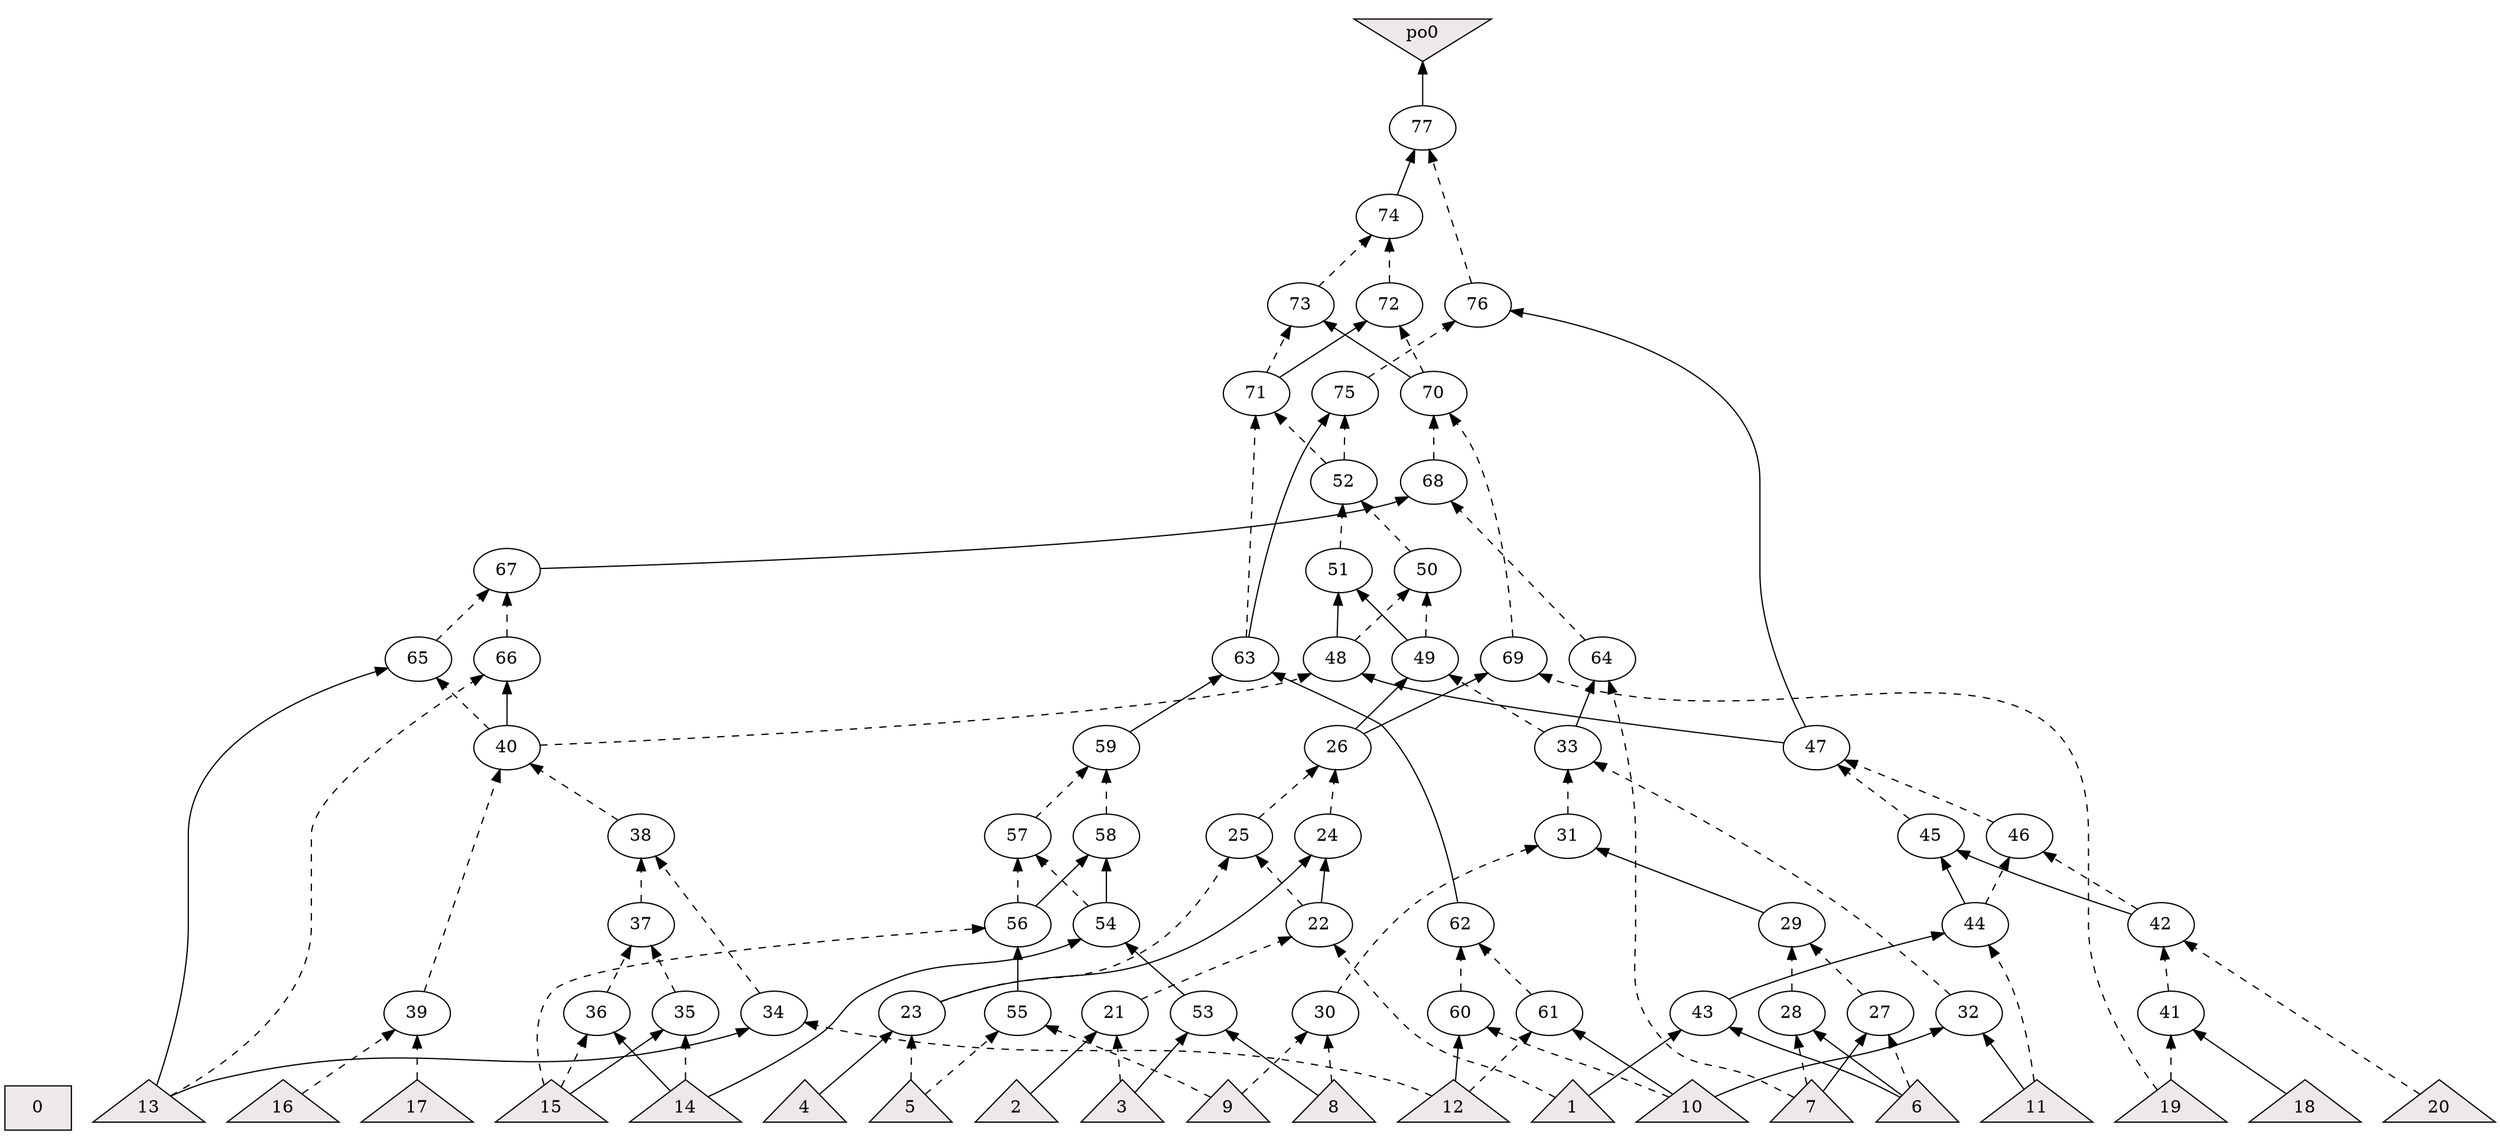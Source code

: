 digraph {
rankdir=BT;
0 [label="0",shape=box,style=filled,fillcolor=snow2]
1 [label="1",shape=triangle,style=filled,fillcolor=snow2]
2 [label="2",shape=triangle,style=filled,fillcolor=snow2]
3 [label="3",shape=triangle,style=filled,fillcolor=snow2]
4 [label="4",shape=triangle,style=filled,fillcolor=snow2]
5 [label="5",shape=triangle,style=filled,fillcolor=snow2]
6 [label="6",shape=triangle,style=filled,fillcolor=snow2]
7 [label="7",shape=triangle,style=filled,fillcolor=snow2]
8 [label="8",shape=triangle,style=filled,fillcolor=snow2]
9 [label="9",shape=triangle,style=filled,fillcolor=snow2]
10 [label="10",shape=triangle,style=filled,fillcolor=snow2]
11 [label="11",shape=triangle,style=filled,fillcolor=snow2]
12 [label="12",shape=triangle,style=filled,fillcolor=snow2]
13 [label="13",shape=triangle,style=filled,fillcolor=snow2]
14 [label="14",shape=triangle,style=filled,fillcolor=snow2]
15 [label="15",shape=triangle,style=filled,fillcolor=snow2]
16 [label="16",shape=triangle,style=filled,fillcolor=snow2]
17 [label="17",shape=triangle,style=filled,fillcolor=snow2]
18 [label="18",shape=triangle,style=filled,fillcolor=snow2]
19 [label="19",shape=triangle,style=filled,fillcolor=snow2]
20 [label="20",shape=triangle,style=filled,fillcolor=snow2]
21 [label="21",shape=ellipse,style=filled,fillcolor=white]
22 [label="22",shape=ellipse,style=filled,fillcolor=white]
23 [label="23",shape=ellipse,style=filled,fillcolor=white]
24 [label="24",shape=ellipse,style=filled,fillcolor=white]
25 [label="25",shape=ellipse,style=filled,fillcolor=white]
26 [label="26",shape=ellipse,style=filled,fillcolor=white]
27 [label="27",shape=ellipse,style=filled,fillcolor=white]
28 [label="28",shape=ellipse,style=filled,fillcolor=white]
29 [label="29",shape=ellipse,style=filled,fillcolor=white]
30 [label="30",shape=ellipse,style=filled,fillcolor=white]
31 [label="31",shape=ellipse,style=filled,fillcolor=white]
32 [label="32",shape=ellipse,style=filled,fillcolor=white]
33 [label="33",shape=ellipse,style=filled,fillcolor=white]
34 [label="34",shape=ellipse,style=filled,fillcolor=white]
35 [label="35",shape=ellipse,style=filled,fillcolor=white]
36 [label="36",shape=ellipse,style=filled,fillcolor=white]
37 [label="37",shape=ellipse,style=filled,fillcolor=white]
38 [label="38",shape=ellipse,style=filled,fillcolor=white]
39 [label="39",shape=ellipse,style=filled,fillcolor=white]
40 [label="40",shape=ellipse,style=filled,fillcolor=white]
41 [label="41",shape=ellipse,style=filled,fillcolor=white]
42 [label="42",shape=ellipse,style=filled,fillcolor=white]
43 [label="43",shape=ellipse,style=filled,fillcolor=white]
44 [label="44",shape=ellipse,style=filled,fillcolor=white]
45 [label="45",shape=ellipse,style=filled,fillcolor=white]
46 [label="46",shape=ellipse,style=filled,fillcolor=white]
47 [label="47",shape=ellipse,style=filled,fillcolor=white]
48 [label="48",shape=ellipse,style=filled,fillcolor=white]
49 [label="49",shape=ellipse,style=filled,fillcolor=white]
50 [label="50",shape=ellipse,style=filled,fillcolor=white]
51 [label="51",shape=ellipse,style=filled,fillcolor=white]
52 [label="52",shape=ellipse,style=filled,fillcolor=white]
53 [label="53",shape=ellipse,style=filled,fillcolor=white]
54 [label="54",shape=ellipse,style=filled,fillcolor=white]
55 [label="55",shape=ellipse,style=filled,fillcolor=white]
56 [label="56",shape=ellipse,style=filled,fillcolor=white]
57 [label="57",shape=ellipse,style=filled,fillcolor=white]
58 [label="58",shape=ellipse,style=filled,fillcolor=white]
59 [label="59",shape=ellipse,style=filled,fillcolor=white]
60 [label="60",shape=ellipse,style=filled,fillcolor=white]
61 [label="61",shape=ellipse,style=filled,fillcolor=white]
62 [label="62",shape=ellipse,style=filled,fillcolor=white]
63 [label="63",shape=ellipse,style=filled,fillcolor=white]
64 [label="64",shape=ellipse,style=filled,fillcolor=white]
65 [label="65",shape=ellipse,style=filled,fillcolor=white]
66 [label="66",shape=ellipse,style=filled,fillcolor=white]
67 [label="67",shape=ellipse,style=filled,fillcolor=white]
68 [label="68",shape=ellipse,style=filled,fillcolor=white]
69 [label="69",shape=ellipse,style=filled,fillcolor=white]
70 [label="70",shape=ellipse,style=filled,fillcolor=white]
71 [label="71",shape=ellipse,style=filled,fillcolor=white]
72 [label="72",shape=ellipse,style=filled,fillcolor=white]
73 [label="73",shape=ellipse,style=filled,fillcolor=white]
74 [label="74",shape=ellipse,style=filled,fillcolor=white]
75 [label="75",shape=ellipse,style=filled,fillcolor=white]
76 [label="76",shape=ellipse,style=filled,fillcolor=white]
77 [label="77",shape=ellipse,style=filled,fillcolor=white]
po0 [shape=invtriangle,style=filled,fillcolor=snow2]
2 -> 21 [style=solid]
3 -> 21 [style=dashed]
1 -> 22 [style=dashed]
21 -> 22 [style=dashed]
4 -> 23 [style=solid]
5 -> 23 [style=dashed]
22 -> 24 [style=solid]
23 -> 24 [style=solid]
22 -> 25 [style=dashed]
23 -> 25 [style=dashed]
24 -> 26 [style=dashed]
25 -> 26 [style=dashed]
6 -> 27 [style=dashed]
7 -> 27 [style=solid]
6 -> 28 [style=solid]
7 -> 28 [style=dashed]
27 -> 29 [style=dashed]
28 -> 29 [style=dashed]
8 -> 30 [style=dashed]
9 -> 30 [style=dashed]
29 -> 31 [style=solid]
30 -> 31 [style=dashed]
10 -> 32 [style=solid]
11 -> 32 [style=solid]
31 -> 33 [style=dashed]
32 -> 33 [style=dashed]
12 -> 34 [style=dashed]
13 -> 34 [style=solid]
14 -> 35 [style=dashed]
15 -> 35 [style=solid]
14 -> 36 [style=solid]
15 -> 36 [style=dashed]
35 -> 37 [style=dashed]
36 -> 37 [style=dashed]
34 -> 38 [style=dashed]
37 -> 38 [style=dashed]
16 -> 39 [style=dashed]
17 -> 39 [style=dashed]
38 -> 40 [style=dashed]
39 -> 40 [style=dashed]
18 -> 41 [style=solid]
19 -> 41 [style=dashed]
20 -> 42 [style=dashed]
41 -> 42 [style=dashed]
1 -> 43 [style=solid]
6 -> 43 [style=solid]
11 -> 44 [style=dashed]
43 -> 44 [style=solid]
42 -> 45 [style=solid]
44 -> 45 [style=solid]
42 -> 46 [style=dashed]
44 -> 46 [style=dashed]
45 -> 47 [style=dashed]
46 -> 47 [style=dashed]
40 -> 48 [style=dashed]
47 -> 48 [style=solid]
26 -> 49 [style=solid]
33 -> 49 [style=dashed]
48 -> 50 [style=dashed]
49 -> 50 [style=dashed]
48 -> 51 [style=solid]
49 -> 51 [style=solid]
50 -> 52 [style=dashed]
51 -> 52 [style=dashed]
3 -> 53 [style=solid]
8 -> 53 [style=solid]
14 -> 54 [style=solid]
53 -> 54 [style=solid]
5 -> 55 [style=dashed]
9 -> 55 [style=dashed]
15 -> 56 [style=dashed]
55 -> 56 [style=solid]
54 -> 57 [style=dashed]
56 -> 57 [style=dashed]
54 -> 58 [style=solid]
56 -> 58 [style=solid]
57 -> 59 [style=dashed]
58 -> 59 [style=dashed]
10 -> 60 [style=dashed]
12 -> 60 [style=solid]
10 -> 61 [style=solid]
12 -> 61 [style=dashed]
60 -> 62 [style=dashed]
61 -> 62 [style=dashed]
59 -> 63 [style=solid]
62 -> 63 [style=solid]
7 -> 64 [style=dashed]
33 -> 64 [style=solid]
13 -> 65 [style=solid]
40 -> 65 [style=dashed]
13 -> 66 [style=dashed]
40 -> 66 [style=solid]
65 -> 67 [style=dashed]
66 -> 67 [style=dashed]
64 -> 68 [style=dashed]
67 -> 68 [style=solid]
19 -> 69 [style=dashed]
26 -> 69 [style=solid]
68 -> 70 [style=dashed]
69 -> 70 [style=dashed]
52 -> 71 [style=dashed]
63 -> 71 [style=dashed]
70 -> 72 [style=dashed]
71 -> 72 [style=solid]
70 -> 73 [style=solid]
71 -> 73 [style=dashed]
72 -> 74 [style=dashed]
73 -> 74 [style=dashed]
52 -> 75 [style=dashed]
63 -> 75 [style=solid]
47 -> 76 [style=solid]
75 -> 76 [style=dashed]
74 -> 77 [style=solid]
76 -> 77 [style=dashed]
77 -> po0 [style=solid]
{rank = same; 0; 1; 2; 3; 4; 5; 6; 7; 8; 9; 10; 11; 12; 13; 14; 15; 16; 17; 18; 19; 20; }
{rank = same; 21; 23; 27; 28; 30; 32; 34; 35; 36; 39; 41; 43; 53; 55; 60; 61; }
{rank = same; 22; 29; 37; 42; 44; 54; 56; 62; }
{rank = same; 24; 25; 31; 38; 45; 46; 57; 58; }
{rank = same; 26; 33; 40; 47; 59; }
{rank = same; 48; 49; 63; 64; 65; 66; 69; }
{rank = same; 50; 51; 67; }
{rank = same; 52; 68; }
{rank = same; 70; 71; 75; }
{rank = same; 72; 73; 76; }
{rank = same; 74; }
{rank = same; 77; }
{rank = same; po0; }
}
